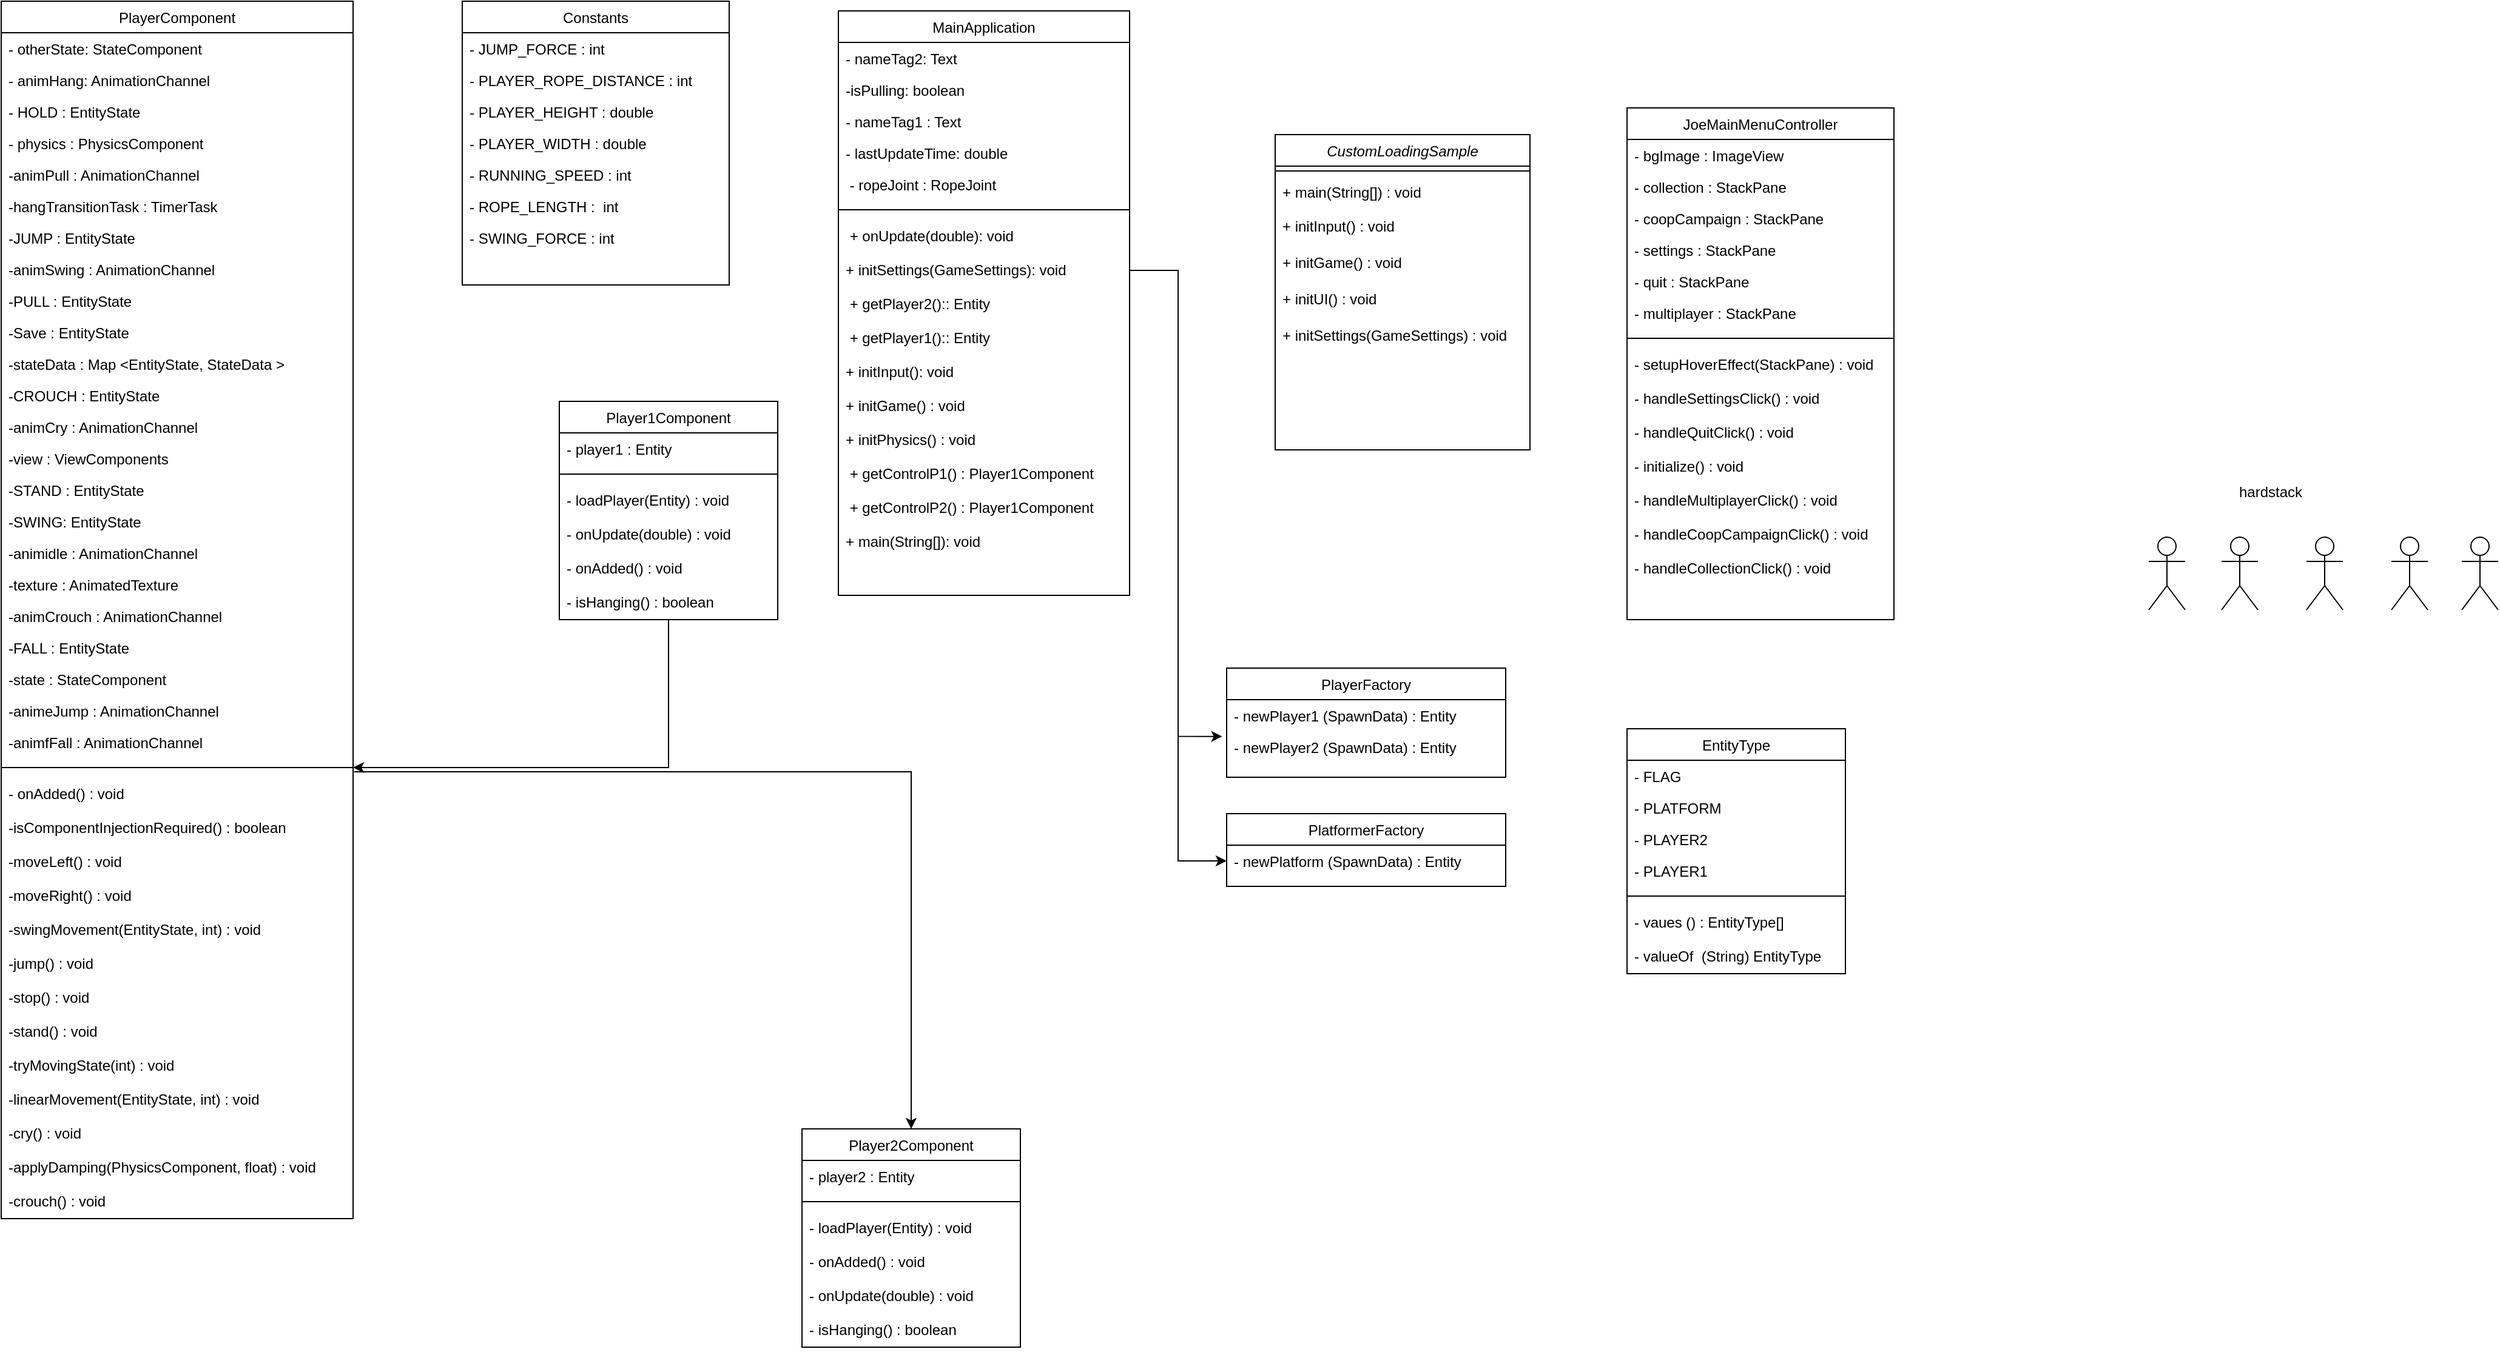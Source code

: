 <mxfile version="26.2.14">
  <diagram id="C5RBs43oDa-KdzZeNtuy" name="Page-1">
    <mxGraphModel dx="2316" dy="1972" grid="1" gridSize="10" guides="1" tooltips="1" connect="1" arrows="1" fold="1" page="1" pageScale="1" pageWidth="827" pageHeight="1169" math="0" shadow="0">
      <root>
        <mxCell id="WIyWlLk6GJQsqaUBKTNV-0" />
        <mxCell id="WIyWlLk6GJQsqaUBKTNV-1" parent="WIyWlLk6GJQsqaUBKTNV-0" />
        <mxCell id="zkfFHV4jXpPFQw0GAbJ--0" value="CustomLoadingSample" style="swimlane;fontStyle=2;align=center;verticalAlign=top;childLayout=stackLayout;horizontal=1;startSize=26;horizontalStack=0;resizeParent=1;resizeLast=0;collapsible=1;marginBottom=0;rounded=0;shadow=0;strokeWidth=1;" parent="WIyWlLk6GJQsqaUBKTNV-1" vertex="1">
          <mxGeometry x="370" y="80" width="210" height="260" as="geometry">
            <mxRectangle x="230" y="140" width="160" height="26" as="alternateBounds" />
          </mxGeometry>
        </mxCell>
        <mxCell id="zkfFHV4jXpPFQw0GAbJ--4" value="" style="line;html=1;strokeWidth=1;align=left;verticalAlign=middle;spacingTop=-1;spacingLeft=3;spacingRight=3;rotatable=0;labelPosition=right;points=[];portConstraint=eastwest;" parent="zkfFHV4jXpPFQw0GAbJ--0" vertex="1">
          <mxGeometry y="26" width="210" height="8" as="geometry" />
        </mxCell>
        <mxCell id="zkfFHV4jXpPFQw0GAbJ--5" value="+ main(String[]) : void" style="text;align=left;verticalAlign=top;spacingLeft=4;spacingRight=4;overflow=hidden;rotatable=0;points=[[0,0.5],[1,0.5]];portConstraint=eastwest;" parent="zkfFHV4jXpPFQw0GAbJ--0" vertex="1">
          <mxGeometry y="34" width="210" height="28" as="geometry" />
        </mxCell>
        <mxCell id="DbV5w_XFNbWN96v9pGrF-8" value="+ initInput() : void" style="text;align=left;verticalAlign=top;spacingLeft=4;spacingRight=4;overflow=hidden;rotatable=0;points=[[0,0.5],[1,0.5]];portConstraint=eastwest;" parent="zkfFHV4jXpPFQw0GAbJ--0" vertex="1">
          <mxGeometry y="62" width="210" height="30" as="geometry" />
        </mxCell>
        <mxCell id="DbV5w_XFNbWN96v9pGrF-9" value="+ initGame() : void" style="text;align=left;verticalAlign=top;spacingLeft=4;spacingRight=4;overflow=hidden;rotatable=0;points=[[0,0.5],[1,0.5]];portConstraint=eastwest;" parent="zkfFHV4jXpPFQw0GAbJ--0" vertex="1">
          <mxGeometry y="92" width="210" height="30" as="geometry" />
        </mxCell>
        <mxCell id="O3Rn4kONq-BnRE4quSy--12" value="+ initUI() : void" style="text;align=left;verticalAlign=top;spacingLeft=4;spacingRight=4;overflow=hidden;rotatable=0;points=[[0,0.5],[1,0.5]];portConstraint=eastwest;" parent="zkfFHV4jXpPFQw0GAbJ--0" vertex="1">
          <mxGeometry y="122" width="210" height="30" as="geometry" />
        </mxCell>
        <mxCell id="O3Rn4kONq-BnRE4quSy--11" value="+ initSettings(GameSettings) : void" style="text;align=left;verticalAlign=top;spacingLeft=4;spacingRight=4;overflow=hidden;rotatable=0;points=[[0,0.5],[1,0.5]];portConstraint=eastwest;" parent="zkfFHV4jXpPFQw0GAbJ--0" vertex="1">
          <mxGeometry y="152" width="210" height="30" as="geometry" />
        </mxCell>
        <mxCell id="O3Rn4kONq-BnRE4quSy--10" style="text;align=left;verticalAlign=top;spacingLeft=4;spacingRight=4;overflow=hidden;rotatable=0;points=[[0,0.5],[1,0.5]];portConstraint=eastwest;" parent="zkfFHV4jXpPFQw0GAbJ--0" vertex="1">
          <mxGeometry y="182" width="210" height="30" as="geometry" />
        </mxCell>
        <mxCell id="O3Rn4kONq-BnRE4quSy--9" style="text;align=left;verticalAlign=top;spacingLeft=4;spacingRight=4;overflow=hidden;rotatable=0;points=[[0,0.5],[1,0.5]];portConstraint=eastwest;" parent="zkfFHV4jXpPFQw0GAbJ--0" vertex="1">
          <mxGeometry y="212" width="210" height="30" as="geometry" />
        </mxCell>
        <mxCell id="zkfFHV4jXpPFQw0GAbJ--13" value="EntityType" style="swimlane;fontStyle=0;align=center;verticalAlign=top;childLayout=stackLayout;horizontal=1;startSize=26;horizontalStack=0;resizeParent=1;resizeLast=0;collapsible=1;marginBottom=0;rounded=0;shadow=0;strokeWidth=1;" parent="WIyWlLk6GJQsqaUBKTNV-1" vertex="1">
          <mxGeometry x="660" y="570" width="180" height="202" as="geometry">
            <mxRectangle x="340" y="380" width="170" height="26" as="alternateBounds" />
          </mxGeometry>
        </mxCell>
        <mxCell id="zkfFHV4jXpPFQw0GAbJ--14" value="- FLAG" style="text;align=left;verticalAlign=top;spacingLeft=4;spacingRight=4;overflow=hidden;rotatable=0;points=[[0,0.5],[1,0.5]];portConstraint=eastwest;" parent="zkfFHV4jXpPFQw0GAbJ--13" vertex="1">
          <mxGeometry y="26" width="180" height="26" as="geometry" />
        </mxCell>
        <mxCell id="DbV5w_XFNbWN96v9pGrF-10" value="- PLATFORM" style="text;align=left;verticalAlign=top;spacingLeft=4;spacingRight=4;overflow=hidden;rotatable=0;points=[[0,0.5],[1,0.5]];portConstraint=eastwest;" parent="zkfFHV4jXpPFQw0GAbJ--13" vertex="1">
          <mxGeometry y="52" width="180" height="26" as="geometry" />
        </mxCell>
        <mxCell id="DbV5w_XFNbWN96v9pGrF-11" value="- PLAYER2" style="text;align=left;verticalAlign=top;spacingLeft=4;spacingRight=4;overflow=hidden;rotatable=0;points=[[0,0.5],[1,0.5]];portConstraint=eastwest;" parent="zkfFHV4jXpPFQw0GAbJ--13" vertex="1">
          <mxGeometry y="78" width="180" height="26" as="geometry" />
        </mxCell>
        <mxCell id="O3Rn4kONq-BnRE4quSy--18" value="- PLAYER1" style="text;align=left;verticalAlign=top;spacingLeft=4;spacingRight=4;overflow=hidden;rotatable=0;points=[[0,0.5],[1,0.5]];portConstraint=eastwest;" parent="zkfFHV4jXpPFQw0GAbJ--13" vertex="1">
          <mxGeometry y="104" width="180" height="26" as="geometry" />
        </mxCell>
        <mxCell id="zkfFHV4jXpPFQw0GAbJ--15" value="" style="line;html=1;strokeWidth=1;align=left;verticalAlign=middle;spacingTop=-1;spacingLeft=3;spacingRight=3;rotatable=0;labelPosition=right;points=[];portConstraint=eastwest;" parent="zkfFHV4jXpPFQw0GAbJ--13" vertex="1">
          <mxGeometry y="130" width="180" height="16" as="geometry" />
        </mxCell>
        <mxCell id="DbV5w_XFNbWN96v9pGrF-12" value="- vaues () : EntityType[]" style="text;align=left;verticalAlign=top;spacingLeft=4;spacingRight=4;overflow=hidden;rotatable=0;points=[[0,0.5],[1,0.5]];portConstraint=eastwest;" parent="zkfFHV4jXpPFQw0GAbJ--13" vertex="1">
          <mxGeometry y="146" width="180" height="28" as="geometry" />
        </mxCell>
        <mxCell id="DbV5w_XFNbWN96v9pGrF-13" value="- valueOf  (String) EntityType" style="text;align=left;verticalAlign=top;spacingLeft=4;spacingRight=4;overflow=hidden;rotatable=0;points=[[0,0.5],[1,0.5]];portConstraint=eastwest;" parent="zkfFHV4jXpPFQw0GAbJ--13" vertex="1">
          <mxGeometry y="174" width="180" height="28" as="geometry" />
        </mxCell>
        <mxCell id="vvOoQ_VGZWpMhHezO4d6-0" value="&lt;div&gt;&lt;br&gt;&lt;/div&gt;" style="shape=umlActor;verticalLabelPosition=bottom;verticalAlign=top;html=1;outlineConnect=0;" parent="WIyWlLk6GJQsqaUBKTNV-1" vertex="1">
          <mxGeometry x="1290" y="412" width="30" height="60" as="geometry" />
        </mxCell>
        <mxCell id="vvOoQ_VGZWpMhHezO4d6-7" value="" style="shape=umlActor;verticalLabelPosition=bottom;verticalAlign=top;html=1;outlineConnect=0;" parent="WIyWlLk6GJQsqaUBKTNV-1" vertex="1">
          <mxGeometry x="1220" y="412" width="30" height="60" as="geometry" />
        </mxCell>
        <mxCell id="vvOoQ_VGZWpMhHezO4d6-8" value="" style="shape=umlActor;verticalLabelPosition=bottom;verticalAlign=top;html=1;outlineConnect=0;" parent="WIyWlLk6GJQsqaUBKTNV-1" vertex="1">
          <mxGeometry x="1150" y="412" width="30" height="60" as="geometry" />
        </mxCell>
        <mxCell id="vvOoQ_VGZWpMhHezO4d6-9" value="" style="shape=umlActor;verticalLabelPosition=bottom;verticalAlign=top;html=1;outlineConnect=0;" parent="WIyWlLk6GJQsqaUBKTNV-1" vertex="1">
          <mxGeometry x="1090" y="412" width="30" height="60" as="geometry" />
        </mxCell>
        <mxCell id="vvOoQ_VGZWpMhHezO4d6-10" value="" style="shape=umlActor;verticalLabelPosition=bottom;verticalAlign=top;html=1;outlineConnect=0;" parent="WIyWlLk6GJQsqaUBKTNV-1" vertex="1">
          <mxGeometry x="1348" y="412" width="30" height="60" as="geometry" />
        </mxCell>
        <mxCell id="vvOoQ_VGZWpMhHezO4d6-12" value="hardstack" style="text;html=1;align=center;verticalAlign=middle;resizable=0;points=[];autosize=1;strokeColor=none;fillColor=none;" parent="WIyWlLk6GJQsqaUBKTNV-1" vertex="1">
          <mxGeometry x="1150" y="360" width="80" height="30" as="geometry" />
        </mxCell>
        <mxCell id="DbV5w_XFNbWN96v9pGrF-38" value="Player2Component" style="swimlane;fontStyle=0;align=center;verticalAlign=top;childLayout=stackLayout;horizontal=1;startSize=26;horizontalStack=0;resizeParent=1;resizeLast=0;collapsible=1;marginBottom=0;rounded=0;shadow=0;strokeWidth=1;" parent="WIyWlLk6GJQsqaUBKTNV-1" vertex="1">
          <mxGeometry x="-20" y="900" width="180" height="180" as="geometry">
            <mxRectangle x="340" y="380" width="170" height="26" as="alternateBounds" />
          </mxGeometry>
        </mxCell>
        <mxCell id="DbV5w_XFNbWN96v9pGrF-39" value="- player2 : Entity" style="text;align=left;verticalAlign=top;spacingLeft=4;spacingRight=4;overflow=hidden;rotatable=0;points=[[0,0.5],[1,0.5]];portConstraint=eastwest;" parent="DbV5w_XFNbWN96v9pGrF-38" vertex="1">
          <mxGeometry y="26" width="180" height="26" as="geometry" />
        </mxCell>
        <mxCell id="DbV5w_XFNbWN96v9pGrF-41" value="" style="line;html=1;strokeWidth=1;align=left;verticalAlign=middle;spacingTop=-1;spacingLeft=3;spacingRight=3;rotatable=0;labelPosition=right;points=[];portConstraint=eastwest;" parent="DbV5w_XFNbWN96v9pGrF-38" vertex="1">
          <mxGeometry y="52" width="180" height="16" as="geometry" />
        </mxCell>
        <mxCell id="DbV5w_XFNbWN96v9pGrF-42" value="- loadPlayer(Entity) : void" style="text;align=left;verticalAlign=top;spacingLeft=4;spacingRight=4;overflow=hidden;rotatable=0;points=[[0,0.5],[1,0.5]];portConstraint=eastwest;" parent="DbV5w_XFNbWN96v9pGrF-38" vertex="1">
          <mxGeometry y="68" width="180" height="28" as="geometry" />
        </mxCell>
        <mxCell id="O3Rn4kONq-BnRE4quSy--27" value="- onAdded() : void" style="text;align=left;verticalAlign=top;spacingLeft=4;spacingRight=4;overflow=hidden;rotatable=0;points=[[0,0.5],[1,0.5]];portConstraint=eastwest;" parent="DbV5w_XFNbWN96v9pGrF-38" vertex="1">
          <mxGeometry y="96" width="180" height="28" as="geometry" />
        </mxCell>
        <mxCell id="DbV5w_XFNbWN96v9pGrF-43" value="- onUpdate(double) : void" style="text;align=left;verticalAlign=top;spacingLeft=4;spacingRight=4;overflow=hidden;rotatable=0;points=[[0,0.5],[1,0.5]];portConstraint=eastwest;" parent="DbV5w_XFNbWN96v9pGrF-38" vertex="1">
          <mxGeometry y="124" width="180" height="28" as="geometry" />
        </mxCell>
        <mxCell id="O3Rn4kONq-BnRE4quSy--26" value="- isHanging() : boolean" style="text;align=left;verticalAlign=top;spacingLeft=4;spacingRight=4;overflow=hidden;rotatable=0;points=[[0,0.5],[1,0.5]];portConstraint=eastwest;" parent="DbV5w_XFNbWN96v9pGrF-38" vertex="1">
          <mxGeometry y="152" width="180" height="28" as="geometry" />
        </mxCell>
        <mxCell id="DbV5w_XFNbWN96v9pGrF-45" value="JoeMainMenuController" style="swimlane;fontStyle=0;align=center;verticalAlign=top;childLayout=stackLayout;horizontal=1;startSize=26;horizontalStack=0;resizeParent=1;resizeLast=0;collapsible=1;marginBottom=0;rounded=0;shadow=0;strokeWidth=1;" parent="WIyWlLk6GJQsqaUBKTNV-1" vertex="1">
          <mxGeometry x="660" y="58" width="220" height="422" as="geometry">
            <mxRectangle x="340" y="380" width="170" height="26" as="alternateBounds" />
          </mxGeometry>
        </mxCell>
        <mxCell id="DbV5w_XFNbWN96v9pGrF-46" value="- bgImage : ImageView" style="text;align=left;verticalAlign=top;spacingLeft=4;spacingRight=4;overflow=hidden;rotatable=0;points=[[0,0.5],[1,0.5]];portConstraint=eastwest;" parent="DbV5w_XFNbWN96v9pGrF-45" vertex="1">
          <mxGeometry y="26" width="220" height="26" as="geometry" />
        </mxCell>
        <mxCell id="DbV5w_XFNbWN96v9pGrF-47" value="- collection : StackPane" style="text;align=left;verticalAlign=top;spacingLeft=4;spacingRight=4;overflow=hidden;rotatable=0;points=[[0,0.5],[1,0.5]];portConstraint=eastwest;" parent="DbV5w_XFNbWN96v9pGrF-45" vertex="1">
          <mxGeometry y="52" width="220" height="26" as="geometry" />
        </mxCell>
        <mxCell id="DbV5w_XFNbWN96v9pGrF-52" value="- coopCampaign : StackPane" style="text;align=left;verticalAlign=top;spacingLeft=4;spacingRight=4;overflow=hidden;rotatable=0;points=[[0,0.5],[1,0.5]];portConstraint=eastwest;" parent="DbV5w_XFNbWN96v9pGrF-45" vertex="1">
          <mxGeometry y="78" width="220" height="26" as="geometry" />
        </mxCell>
        <mxCell id="DbV5w_XFNbWN96v9pGrF-53" value="- settings : StackPane" style="text;align=left;verticalAlign=top;spacingLeft=4;spacingRight=4;overflow=hidden;rotatable=0;points=[[0,0.5],[1,0.5]];portConstraint=eastwest;" parent="DbV5w_XFNbWN96v9pGrF-45" vertex="1">
          <mxGeometry y="104" width="220" height="26" as="geometry" />
        </mxCell>
        <mxCell id="O3Rn4kONq-BnRE4quSy--14" value="- quit : StackPane" style="text;align=left;verticalAlign=top;spacingLeft=4;spacingRight=4;overflow=hidden;rotatable=0;points=[[0,0.5],[1,0.5]];portConstraint=eastwest;" parent="DbV5w_XFNbWN96v9pGrF-45" vertex="1">
          <mxGeometry y="130" width="220" height="26" as="geometry" />
        </mxCell>
        <mxCell id="O3Rn4kONq-BnRE4quSy--13" value="- multiplayer : StackPane" style="text;align=left;verticalAlign=top;spacingLeft=4;spacingRight=4;overflow=hidden;rotatable=0;points=[[0,0.5],[1,0.5]];portConstraint=eastwest;" parent="DbV5w_XFNbWN96v9pGrF-45" vertex="1">
          <mxGeometry y="156" width="220" height="26" as="geometry" />
        </mxCell>
        <mxCell id="DbV5w_XFNbWN96v9pGrF-48" value="" style="line;html=1;strokeWidth=1;align=left;verticalAlign=middle;spacingTop=-1;spacingLeft=3;spacingRight=3;rotatable=0;labelPosition=right;points=[];portConstraint=eastwest;" parent="DbV5w_XFNbWN96v9pGrF-45" vertex="1">
          <mxGeometry y="182" width="220" height="16" as="geometry" />
        </mxCell>
        <mxCell id="DbV5w_XFNbWN96v9pGrF-49" value="- setupHoverEffect(StackPane) : void" style="text;align=left;verticalAlign=top;spacingLeft=4;spacingRight=4;overflow=hidden;rotatable=0;points=[[0,0.5],[1,0.5]];portConstraint=eastwest;" parent="DbV5w_XFNbWN96v9pGrF-45" vertex="1">
          <mxGeometry y="198" width="220" height="28" as="geometry" />
        </mxCell>
        <mxCell id="DbV5w_XFNbWN96v9pGrF-50" value="- handleSettingsClick() : void" style="text;align=left;verticalAlign=top;spacingLeft=4;spacingRight=4;overflow=hidden;rotatable=0;points=[[0,0.5],[1,0.5]];portConstraint=eastwest;" parent="DbV5w_XFNbWN96v9pGrF-45" vertex="1">
          <mxGeometry y="226" width="220" height="28" as="geometry" />
        </mxCell>
        <mxCell id="O3Rn4kONq-BnRE4quSy--24" value="- handleQuitClick() : void" style="text;align=left;verticalAlign=top;spacingLeft=4;spacingRight=4;overflow=hidden;rotatable=0;points=[[0,0.5],[1,0.5]];portConstraint=eastwest;" parent="DbV5w_XFNbWN96v9pGrF-45" vertex="1">
          <mxGeometry y="254" width="220" height="28" as="geometry" />
        </mxCell>
        <mxCell id="O3Rn4kONq-BnRE4quSy--23" value="- initialize() : void" style="text;align=left;verticalAlign=top;spacingLeft=4;spacingRight=4;overflow=hidden;rotatable=0;points=[[0,0.5],[1,0.5]];portConstraint=eastwest;" parent="DbV5w_XFNbWN96v9pGrF-45" vertex="1">
          <mxGeometry y="282" width="220" height="28" as="geometry" />
        </mxCell>
        <mxCell id="O3Rn4kONq-BnRE4quSy--22" value="- handleMultiplayerClick() : void" style="text;align=left;verticalAlign=top;spacingLeft=4;spacingRight=4;overflow=hidden;rotatable=0;points=[[0,0.5],[1,0.5]];portConstraint=eastwest;" parent="DbV5w_XFNbWN96v9pGrF-45" vertex="1">
          <mxGeometry y="310" width="220" height="28" as="geometry" />
        </mxCell>
        <mxCell id="O3Rn4kONq-BnRE4quSy--21" value="- handleCoopCampaignClick() : void" style="text;align=left;verticalAlign=top;spacingLeft=4;spacingRight=4;overflow=hidden;rotatable=0;points=[[0,0.5],[1,0.5]];portConstraint=eastwest;" parent="DbV5w_XFNbWN96v9pGrF-45" vertex="1">
          <mxGeometry y="338" width="220" height="28" as="geometry" />
        </mxCell>
        <mxCell id="O3Rn4kONq-BnRE4quSy--20" value="- handleCollectionClick() : void" style="text;align=left;verticalAlign=top;spacingLeft=4;spacingRight=4;overflow=hidden;rotatable=0;points=[[0,0.5],[1,0.5]];portConstraint=eastwest;" parent="DbV5w_XFNbWN96v9pGrF-45" vertex="1">
          <mxGeometry y="366" width="220" height="28" as="geometry" />
        </mxCell>
        <mxCell id="O3Rn4kONq-BnRE4quSy--19" style="text;align=left;verticalAlign=top;spacingLeft=4;spacingRight=4;overflow=hidden;rotatable=0;points=[[0,0.5],[1,0.5]];portConstraint=eastwest;" parent="DbV5w_XFNbWN96v9pGrF-45" vertex="1">
          <mxGeometry y="394" width="220" height="28" as="geometry" />
        </mxCell>
        <mxCell id="O3Rn4kONq-BnRE4quSy--65" style="edgeStyle=orthogonalEdgeStyle;rounded=0;orthogonalLoop=1;jettySize=auto;html=1;entryX=0.5;entryY=0;entryDx=0;entryDy=0;exitX=1.003;exitY=-0.162;exitDx=0;exitDy=0;exitPerimeter=0;" parent="WIyWlLk6GJQsqaUBKTNV-1" source="DbV5w_XFNbWN96v9pGrF-65" target="DbV5w_XFNbWN96v9pGrF-38" edge="1">
          <mxGeometry relative="1" as="geometry">
            <Array as="points">
              <mxPoint x="70" y="605" />
            </Array>
          </mxGeometry>
        </mxCell>
        <mxCell id="DbV5w_XFNbWN96v9pGrF-62" value="PlayerComponent" style="swimlane;fontStyle=0;align=center;verticalAlign=top;childLayout=stackLayout;horizontal=1;startSize=26;horizontalStack=0;resizeParent=1;resizeLast=0;collapsible=1;marginBottom=0;rounded=0;shadow=0;strokeWidth=1;" parent="WIyWlLk6GJQsqaUBKTNV-1" vertex="1">
          <mxGeometry x="-680" y="-30" width="290" height="1004" as="geometry">
            <mxRectangle x="340" y="380" width="170" height="26" as="alternateBounds" />
          </mxGeometry>
        </mxCell>
        <mxCell id="DbV5w_XFNbWN96v9pGrF-63" value="- otherState: StateComponent" style="text;align=left;verticalAlign=top;spacingLeft=4;spacingRight=4;overflow=hidden;rotatable=0;points=[[0,0.5],[1,0.5]];portConstraint=eastwest;" parent="DbV5w_XFNbWN96v9pGrF-62" vertex="1">
          <mxGeometry y="26" width="290" height="26" as="geometry" />
        </mxCell>
        <mxCell id="DbV5w_XFNbWN96v9pGrF-67" value="- animHang: AnimationChannel" style="text;align=left;verticalAlign=top;spacingLeft=4;spacingRight=4;overflow=hidden;rotatable=0;points=[[0,0.5],[1,0.5]];portConstraint=eastwest;" parent="DbV5w_XFNbWN96v9pGrF-62" vertex="1">
          <mxGeometry y="52" width="290" height="26" as="geometry" />
        </mxCell>
        <mxCell id="DbV5w_XFNbWN96v9pGrF-68" value="- HOLD : EntityState" style="text;align=left;verticalAlign=top;spacingLeft=4;spacingRight=4;overflow=hidden;rotatable=0;points=[[0,0.5],[1,0.5]];portConstraint=eastwest;" parent="DbV5w_XFNbWN96v9pGrF-62" vertex="1">
          <mxGeometry y="78" width="290" height="26" as="geometry" />
        </mxCell>
        <mxCell id="DbV5w_XFNbWN96v9pGrF-69" value="- physics : PhysicsComponent" style="text;align=left;verticalAlign=top;spacingLeft=4;spacingRight=4;overflow=hidden;rotatable=0;points=[[0,0.5],[1,0.5]];portConstraint=eastwest;" parent="DbV5w_XFNbWN96v9pGrF-62" vertex="1">
          <mxGeometry y="104" width="290" height="26" as="geometry" />
        </mxCell>
        <mxCell id="O3Rn4kONq-BnRE4quSy--44" value="-animPull : AnimationChannel" style="text;align=left;verticalAlign=top;spacingLeft=4;spacingRight=4;overflow=hidden;rotatable=0;points=[[0,0.5],[1,0.5]];portConstraint=eastwest;" parent="DbV5w_XFNbWN96v9pGrF-62" vertex="1">
          <mxGeometry y="130" width="290" height="26" as="geometry" />
        </mxCell>
        <mxCell id="O3Rn4kONq-BnRE4quSy--43" value="-hangTransitionTask : TimerTask" style="text;align=left;verticalAlign=top;spacingLeft=4;spacingRight=4;overflow=hidden;rotatable=0;points=[[0,0.5],[1,0.5]];portConstraint=eastwest;" parent="DbV5w_XFNbWN96v9pGrF-62" vertex="1">
          <mxGeometry y="156" width="290" height="26" as="geometry" />
        </mxCell>
        <mxCell id="O3Rn4kONq-BnRE4quSy--42" value="-JUMP : EntityState" style="text;align=left;verticalAlign=top;spacingLeft=4;spacingRight=4;overflow=hidden;rotatable=0;points=[[0,0.5],[1,0.5]];portConstraint=eastwest;" parent="DbV5w_XFNbWN96v9pGrF-62" vertex="1">
          <mxGeometry y="182" width="290" height="26" as="geometry" />
        </mxCell>
        <mxCell id="O3Rn4kONq-BnRE4quSy--41" value="-animSwing : AnimationChannel" style="text;align=left;verticalAlign=top;spacingLeft=4;spacingRight=4;overflow=hidden;rotatable=0;points=[[0,0.5],[1,0.5]];portConstraint=eastwest;" parent="DbV5w_XFNbWN96v9pGrF-62" vertex="1">
          <mxGeometry y="208" width="290" height="26" as="geometry" />
        </mxCell>
        <mxCell id="O3Rn4kONq-BnRE4quSy--40" value="-PULL : EntityState" style="text;align=left;verticalAlign=top;spacingLeft=4;spacingRight=4;overflow=hidden;rotatable=0;points=[[0,0.5],[1,0.5]];portConstraint=eastwest;" parent="DbV5w_XFNbWN96v9pGrF-62" vertex="1">
          <mxGeometry y="234" width="290" height="26" as="geometry" />
        </mxCell>
        <mxCell id="O3Rn4kONq-BnRE4quSy--39" value="-Save : EntityState" style="text;align=left;verticalAlign=top;spacingLeft=4;spacingRight=4;overflow=hidden;rotatable=0;points=[[0,0.5],[1,0.5]];portConstraint=eastwest;" parent="DbV5w_XFNbWN96v9pGrF-62" vertex="1">
          <mxGeometry y="260" width="290" height="26" as="geometry" />
        </mxCell>
        <mxCell id="O3Rn4kONq-BnRE4quSy--38" value="-stateData : Map &lt;EntityState, StateData &gt;" style="text;align=left;verticalAlign=top;spacingLeft=4;spacingRight=4;overflow=hidden;rotatable=0;points=[[0,0.5],[1,0.5]];portConstraint=eastwest;" parent="DbV5w_XFNbWN96v9pGrF-62" vertex="1">
          <mxGeometry y="286" width="290" height="26" as="geometry" />
        </mxCell>
        <mxCell id="O3Rn4kONq-BnRE4quSy--37" value="-CROUCH : EntityState" style="text;align=left;verticalAlign=top;spacingLeft=4;spacingRight=4;overflow=hidden;rotatable=0;points=[[0,0.5],[1,0.5]];portConstraint=eastwest;" parent="DbV5w_XFNbWN96v9pGrF-62" vertex="1">
          <mxGeometry y="312" width="290" height="26" as="geometry" />
        </mxCell>
        <mxCell id="O3Rn4kONq-BnRE4quSy--36" value="-animCry : AnimationChannel" style="text;align=left;verticalAlign=top;spacingLeft=4;spacingRight=4;overflow=hidden;rotatable=0;points=[[0,0.5],[1,0.5]];portConstraint=eastwest;" parent="DbV5w_XFNbWN96v9pGrF-62" vertex="1">
          <mxGeometry y="338" width="290" height="26" as="geometry" />
        </mxCell>
        <mxCell id="O3Rn4kONq-BnRE4quSy--35" value="-view : ViewComponents" style="text;align=left;verticalAlign=top;spacingLeft=4;spacingRight=4;overflow=hidden;rotatable=0;points=[[0,0.5],[1,0.5]];portConstraint=eastwest;" parent="DbV5w_XFNbWN96v9pGrF-62" vertex="1">
          <mxGeometry y="364" width="290" height="26" as="geometry" />
        </mxCell>
        <mxCell id="O3Rn4kONq-BnRE4quSy--49" value="-STAND : EntityState" style="text;align=left;verticalAlign=top;spacingLeft=4;spacingRight=4;overflow=hidden;rotatable=0;points=[[0,0.5],[1,0.5]];portConstraint=eastwest;" parent="DbV5w_XFNbWN96v9pGrF-62" vertex="1">
          <mxGeometry y="390" width="290" height="26" as="geometry" />
        </mxCell>
        <mxCell id="O3Rn4kONq-BnRE4quSy--48" value="-SWING: EntityState" style="text;align=left;verticalAlign=top;spacingLeft=4;spacingRight=4;overflow=hidden;rotatable=0;points=[[0,0.5],[1,0.5]];portConstraint=eastwest;" parent="DbV5w_XFNbWN96v9pGrF-62" vertex="1">
          <mxGeometry y="416" width="290" height="26" as="geometry" />
        </mxCell>
        <mxCell id="O3Rn4kONq-BnRE4quSy--47" value="-animidle : AnimationChannel" style="text;align=left;verticalAlign=top;spacingLeft=4;spacingRight=4;overflow=hidden;rotatable=0;points=[[0,0.5],[1,0.5]];portConstraint=eastwest;" parent="DbV5w_XFNbWN96v9pGrF-62" vertex="1">
          <mxGeometry y="442" width="290" height="26" as="geometry" />
        </mxCell>
        <mxCell id="O3Rn4kONq-BnRE4quSy--46" value="-texture : AnimatedTexture" style="text;align=left;verticalAlign=top;spacingLeft=4;spacingRight=4;overflow=hidden;rotatable=0;points=[[0,0.5],[1,0.5]];portConstraint=eastwest;" parent="DbV5w_XFNbWN96v9pGrF-62" vertex="1">
          <mxGeometry y="468" width="290" height="26" as="geometry" />
        </mxCell>
        <mxCell id="O3Rn4kONq-BnRE4quSy--45" value="-animCrouch : AnimationChannel" style="text;align=left;verticalAlign=top;spacingLeft=4;spacingRight=4;overflow=hidden;rotatable=0;points=[[0,0.5],[1,0.5]];portConstraint=eastwest;" parent="DbV5w_XFNbWN96v9pGrF-62" vertex="1">
          <mxGeometry y="494" width="290" height="26" as="geometry" />
        </mxCell>
        <mxCell id="O3Rn4kONq-BnRE4quSy--51" value="-FALL : EntityState" style="text;align=left;verticalAlign=top;spacingLeft=4;spacingRight=4;overflow=hidden;rotatable=0;points=[[0,0.5],[1,0.5]];portConstraint=eastwest;" parent="DbV5w_XFNbWN96v9pGrF-62" vertex="1">
          <mxGeometry y="520" width="290" height="26" as="geometry" />
        </mxCell>
        <mxCell id="O3Rn4kONq-BnRE4quSy--53" value="-state : StateComponent" style="text;align=left;verticalAlign=top;spacingLeft=4;spacingRight=4;overflow=hidden;rotatable=0;points=[[0,0.5],[1,0.5]];portConstraint=eastwest;" parent="DbV5w_XFNbWN96v9pGrF-62" vertex="1">
          <mxGeometry y="546" width="290" height="26" as="geometry" />
        </mxCell>
        <mxCell id="O3Rn4kONq-BnRE4quSy--52" value="-animeJump : AnimationChannel" style="text;align=left;verticalAlign=top;spacingLeft=4;spacingRight=4;overflow=hidden;rotatable=0;points=[[0,0.5],[1,0.5]];portConstraint=eastwest;" parent="DbV5w_XFNbWN96v9pGrF-62" vertex="1">
          <mxGeometry y="572" width="290" height="26" as="geometry" />
        </mxCell>
        <mxCell id="O3Rn4kONq-BnRE4quSy--50" value="-animfFall : AnimationChannel" style="text;align=left;verticalAlign=top;spacingLeft=4;spacingRight=4;overflow=hidden;rotatable=0;points=[[0,0.5],[1,0.5]];portConstraint=eastwest;" parent="DbV5w_XFNbWN96v9pGrF-62" vertex="1">
          <mxGeometry y="598" width="290" height="26" as="geometry" />
        </mxCell>
        <mxCell id="DbV5w_XFNbWN96v9pGrF-64" value="" style="line;html=1;strokeWidth=1;align=left;verticalAlign=middle;spacingTop=-1;spacingLeft=3;spacingRight=3;rotatable=0;labelPosition=right;points=[];portConstraint=eastwest;" parent="DbV5w_XFNbWN96v9pGrF-62" vertex="1">
          <mxGeometry y="624" width="290" height="16" as="geometry" />
        </mxCell>
        <mxCell id="DbV5w_XFNbWN96v9pGrF-65" value="- onAdded() : void" style="text;align=left;verticalAlign=top;spacingLeft=4;spacingRight=4;overflow=hidden;rotatable=0;points=[[0,0.5],[1,0.5]];portConstraint=eastwest;" parent="DbV5w_XFNbWN96v9pGrF-62" vertex="1">
          <mxGeometry y="640" width="290" height="28" as="geometry" />
        </mxCell>
        <mxCell id="DbV5w_XFNbWN96v9pGrF-66" value="-isComponentInjectionRequired() : boolean" style="text;align=left;verticalAlign=top;spacingLeft=4;spacingRight=4;overflow=hidden;rotatable=0;points=[[0,0.5],[1,0.5]];portConstraint=eastwest;" parent="DbV5w_XFNbWN96v9pGrF-62" vertex="1">
          <mxGeometry y="668" width="290" height="28" as="geometry" />
        </mxCell>
        <mxCell id="O3Rn4kONq-BnRE4quSy--59" value="-moveLeft() : void" style="text;align=left;verticalAlign=top;spacingLeft=4;spacingRight=4;overflow=hidden;rotatable=0;points=[[0,0.5],[1,0.5]];portConstraint=eastwest;" parent="DbV5w_XFNbWN96v9pGrF-62" vertex="1">
          <mxGeometry y="696" width="290" height="28" as="geometry" />
        </mxCell>
        <mxCell id="O3Rn4kONq-BnRE4quSy--58" value="-moveRight() : void" style="text;align=left;verticalAlign=top;spacingLeft=4;spacingRight=4;overflow=hidden;rotatable=0;points=[[0,0.5],[1,0.5]];portConstraint=eastwest;" parent="DbV5w_XFNbWN96v9pGrF-62" vertex="1">
          <mxGeometry y="724" width="290" height="28" as="geometry" />
        </mxCell>
        <mxCell id="O3Rn4kONq-BnRE4quSy--57" value="-swingMovement(EntityState, int) : void" style="text;align=left;verticalAlign=top;spacingLeft=4;spacingRight=4;overflow=hidden;rotatable=0;points=[[0,0.5],[1,0.5]];portConstraint=eastwest;" parent="DbV5w_XFNbWN96v9pGrF-62" vertex="1">
          <mxGeometry y="752" width="290" height="28" as="geometry" />
        </mxCell>
        <mxCell id="O3Rn4kONq-BnRE4quSy--56" value="-jump() : void" style="text;align=left;verticalAlign=top;spacingLeft=4;spacingRight=4;overflow=hidden;rotatable=0;points=[[0,0.5],[1,0.5]];portConstraint=eastwest;" parent="DbV5w_XFNbWN96v9pGrF-62" vertex="1">
          <mxGeometry y="780" width="290" height="28" as="geometry" />
        </mxCell>
        <mxCell id="O3Rn4kONq-BnRE4quSy--55" value="-stop() : void" style="text;align=left;verticalAlign=top;spacingLeft=4;spacingRight=4;overflow=hidden;rotatable=0;points=[[0,0.5],[1,0.5]];portConstraint=eastwest;" parent="DbV5w_XFNbWN96v9pGrF-62" vertex="1">
          <mxGeometry y="808" width="290" height="28" as="geometry" />
        </mxCell>
        <mxCell id="O3Rn4kONq-BnRE4quSy--54" value="-stand() : void" style="text;align=left;verticalAlign=top;spacingLeft=4;spacingRight=4;overflow=hidden;rotatable=0;points=[[0,0.5],[1,0.5]];portConstraint=eastwest;" parent="DbV5w_XFNbWN96v9pGrF-62" vertex="1">
          <mxGeometry y="836" width="290" height="28" as="geometry" />
        </mxCell>
        <mxCell id="O3Rn4kONq-BnRE4quSy--63" value="-tryMovingState(int) : void" style="text;align=left;verticalAlign=top;spacingLeft=4;spacingRight=4;overflow=hidden;rotatable=0;points=[[0,0.5],[1,0.5]];portConstraint=eastwest;" parent="DbV5w_XFNbWN96v9pGrF-62" vertex="1">
          <mxGeometry y="864" width="290" height="28" as="geometry" />
        </mxCell>
        <mxCell id="O3Rn4kONq-BnRE4quSy--62" value="-linearMovement(EntityState, int) : void" style="text;align=left;verticalAlign=top;spacingLeft=4;spacingRight=4;overflow=hidden;rotatable=0;points=[[0,0.5],[1,0.5]];portConstraint=eastwest;" parent="DbV5w_XFNbWN96v9pGrF-62" vertex="1">
          <mxGeometry y="892" width="290" height="28" as="geometry" />
        </mxCell>
        <mxCell id="O3Rn4kONq-BnRE4quSy--61" value="-cry() : void" style="text;align=left;verticalAlign=top;spacingLeft=4;spacingRight=4;overflow=hidden;rotatable=0;points=[[0,0.5],[1,0.5]];portConstraint=eastwest;" parent="DbV5w_XFNbWN96v9pGrF-62" vertex="1">
          <mxGeometry y="920" width="290" height="28" as="geometry" />
        </mxCell>
        <mxCell id="O3Rn4kONq-BnRE4quSy--60" value="-applyDamping(PhysicsComponent, float) : void" style="text;align=left;verticalAlign=top;spacingLeft=4;spacingRight=4;overflow=hidden;rotatable=0;points=[[0,0.5],[1,0.5]];portConstraint=eastwest;" parent="DbV5w_XFNbWN96v9pGrF-62" vertex="1">
          <mxGeometry y="948" width="290" height="28" as="geometry" />
        </mxCell>
        <mxCell id="O3Rn4kONq-BnRE4quSy--64" value="-crouch() : void" style="text;align=left;verticalAlign=top;spacingLeft=4;spacingRight=4;overflow=hidden;rotatable=0;points=[[0,0.5],[1,0.5]];portConstraint=eastwest;" parent="DbV5w_XFNbWN96v9pGrF-62" vertex="1">
          <mxGeometry y="976" width="290" height="28" as="geometry" />
        </mxCell>
        <mxCell id="DbV5w_XFNbWN96v9pGrF-89" value="MainApplication" style="swimlane;fontStyle=0;align=center;verticalAlign=top;childLayout=stackLayout;horizontal=1;startSize=26;horizontalStack=0;resizeParent=1;resizeLast=0;collapsible=1;marginBottom=0;rounded=0;shadow=0;strokeWidth=1;" parent="WIyWlLk6GJQsqaUBKTNV-1" vertex="1">
          <mxGeometry x="10" y="-22" width="240" height="482" as="geometry">
            <mxRectangle x="340" y="380" width="170" height="26" as="alternateBounds" />
          </mxGeometry>
        </mxCell>
        <mxCell id="DbV5w_XFNbWN96v9pGrF-90" value="- nameTag2: Text&#xa;" style="text;align=left;verticalAlign=top;spacingLeft=4;spacingRight=4;overflow=hidden;rotatable=0;points=[[0,0.5],[1,0.5]];portConstraint=eastwest;" parent="DbV5w_XFNbWN96v9pGrF-89" vertex="1">
          <mxGeometry y="26" width="240" height="26" as="geometry" />
        </mxCell>
        <mxCell id="DbV5w_XFNbWN96v9pGrF-91" value="-isPulling: boolean" style="text;align=left;verticalAlign=top;spacingLeft=4;spacingRight=4;overflow=hidden;rotatable=0;points=[[0,0.5],[1,0.5]];portConstraint=eastwest;" parent="DbV5w_XFNbWN96v9pGrF-89" vertex="1">
          <mxGeometry y="52" width="240" height="26" as="geometry" />
        </mxCell>
        <mxCell id="DbV5w_XFNbWN96v9pGrF-92" value="- nameTag1 : Text" style="text;align=left;verticalAlign=top;spacingLeft=4;spacingRight=4;overflow=hidden;rotatable=0;points=[[0,0.5],[1,0.5]];portConstraint=eastwest;" parent="DbV5w_XFNbWN96v9pGrF-89" vertex="1">
          <mxGeometry y="78" width="240" height="26" as="geometry" />
        </mxCell>
        <mxCell id="DbV5w_XFNbWN96v9pGrF-96" value="- lastUpdateTime: double" style="text;align=left;verticalAlign=top;spacingLeft=4;spacingRight=4;overflow=hidden;rotatable=0;points=[[0,0.5],[1,0.5]];portConstraint=eastwest;" parent="DbV5w_XFNbWN96v9pGrF-89" vertex="1">
          <mxGeometry y="104" width="240" height="26" as="geometry" />
        </mxCell>
        <mxCell id="DbV5w_XFNbWN96v9pGrF-97" value=" - ropeJoint : RopeJoint" style="text;align=left;verticalAlign=top;spacingLeft=4;spacingRight=4;overflow=hidden;rotatable=0;points=[[0,0.5],[1,0.5]];portConstraint=eastwest;" parent="DbV5w_XFNbWN96v9pGrF-89" vertex="1">
          <mxGeometry y="130" width="240" height="26" as="geometry" />
        </mxCell>
        <mxCell id="DbV5w_XFNbWN96v9pGrF-93" value="" style="line;html=1;strokeWidth=1;align=left;verticalAlign=middle;spacingTop=-1;spacingLeft=3;spacingRight=3;rotatable=0;labelPosition=right;points=[];portConstraint=eastwest;" parent="DbV5w_XFNbWN96v9pGrF-89" vertex="1">
          <mxGeometry y="156" width="240" height="16" as="geometry" />
        </mxCell>
        <mxCell id="DbV5w_XFNbWN96v9pGrF-94" value=" + onUpdate(double): void  " style="text;align=left;verticalAlign=top;spacingLeft=4;spacingRight=4;overflow=hidden;rotatable=0;points=[[0,0.5],[1,0.5]];portConstraint=eastwest;" parent="DbV5w_XFNbWN96v9pGrF-89" vertex="1">
          <mxGeometry y="172" width="240" height="28" as="geometry" />
        </mxCell>
        <mxCell id="DbV5w_XFNbWN96v9pGrF-95" value="+ initSettings(GameSettings): void&#xa;" style="text;align=left;verticalAlign=top;spacingLeft=4;spacingRight=4;overflow=hidden;rotatable=0;points=[[0,0.5],[1,0.5]];portConstraint=eastwest;" parent="DbV5w_XFNbWN96v9pGrF-89" vertex="1">
          <mxGeometry y="200" width="240" height="28" as="geometry" />
        </mxCell>
        <mxCell id="DbV5w_XFNbWN96v9pGrF-99" value=" + getPlayer2():: Entity" style="text;align=left;verticalAlign=top;spacingLeft=4;spacingRight=4;overflow=hidden;rotatable=0;points=[[0,0.5],[1,0.5]];portConstraint=eastwest;" parent="DbV5w_XFNbWN96v9pGrF-89" vertex="1">
          <mxGeometry y="228" width="240" height="28" as="geometry" />
        </mxCell>
        <mxCell id="DbV5w_XFNbWN96v9pGrF-101" value=" + getPlayer1():: Entity" style="text;align=left;verticalAlign=top;spacingLeft=4;spacingRight=4;overflow=hidden;rotatable=0;points=[[0,0.5],[1,0.5]];portConstraint=eastwest;" parent="DbV5w_XFNbWN96v9pGrF-89" vertex="1">
          <mxGeometry y="256" width="240" height="28" as="geometry" />
        </mxCell>
        <mxCell id="DbV5w_XFNbWN96v9pGrF-100" value="+ initInput(): void" style="text;align=left;verticalAlign=top;spacingLeft=4;spacingRight=4;overflow=hidden;rotatable=0;points=[[0,0.5],[1,0.5]];portConstraint=eastwest;" parent="DbV5w_XFNbWN96v9pGrF-89" vertex="1">
          <mxGeometry y="284" width="240" height="28" as="geometry" />
        </mxCell>
        <mxCell id="DbV5w_XFNbWN96v9pGrF-145" value="+ initGame() : void&#xa;" style="text;align=left;verticalAlign=top;spacingLeft=4;spacingRight=4;overflow=hidden;rotatable=0;points=[[0,0.5],[1,0.5]];portConstraint=eastwest;" parent="DbV5w_XFNbWN96v9pGrF-89" vertex="1">
          <mxGeometry y="312" width="240" height="28" as="geometry" />
        </mxCell>
        <mxCell id="O3Rn4kONq-BnRE4quSy--8" value="+ initPhysics() : void" style="text;align=left;verticalAlign=top;spacingLeft=4;spacingRight=4;overflow=hidden;rotatable=0;points=[[0,0.5],[1,0.5]];portConstraint=eastwest;" parent="DbV5w_XFNbWN96v9pGrF-89" vertex="1">
          <mxGeometry y="340" width="240" height="28" as="geometry" />
        </mxCell>
        <mxCell id="O3Rn4kONq-BnRE4quSy--7" value=" + getControlP1() : Player1Component" style="text;align=left;verticalAlign=top;spacingLeft=4;spacingRight=4;overflow=hidden;rotatable=0;points=[[0,0.5],[1,0.5]];portConstraint=eastwest;" parent="DbV5w_XFNbWN96v9pGrF-89" vertex="1">
          <mxGeometry y="368" width="240" height="28" as="geometry" />
        </mxCell>
        <mxCell id="O3Rn4kONq-BnRE4quSy--6" value=" + getControlP2() : Player1Component" style="text;align=left;verticalAlign=top;spacingLeft=4;spacingRight=4;overflow=hidden;rotatable=0;points=[[0,0.5],[1,0.5]];portConstraint=eastwest;" parent="DbV5w_XFNbWN96v9pGrF-89" vertex="1">
          <mxGeometry y="396" width="240" height="28" as="geometry" />
        </mxCell>
        <mxCell id="O3Rn4kONq-BnRE4quSy--5" value="+ main(String[]): void" style="text;align=left;verticalAlign=top;spacingLeft=4;spacingRight=4;overflow=hidden;rotatable=0;points=[[0,0.5],[1,0.5]];portConstraint=eastwest;" parent="DbV5w_XFNbWN96v9pGrF-89" vertex="1">
          <mxGeometry y="424" width="240" height="28" as="geometry" />
        </mxCell>
        <mxCell id="O3Rn4kONq-BnRE4quSy--2" style="text;align=left;verticalAlign=top;spacingLeft=4;spacingRight=4;overflow=hidden;rotatable=0;points=[[0,0.5],[1,0.5]];portConstraint=eastwest;" parent="DbV5w_XFNbWN96v9pGrF-89" vertex="1">
          <mxGeometry y="452" width="240" height="28" as="geometry" />
        </mxCell>
        <mxCell id="DbV5w_XFNbWN96v9pGrF-136" value="PlayerFactory" style="swimlane;fontStyle=0;align=center;verticalAlign=top;childLayout=stackLayout;horizontal=1;startSize=26;horizontalStack=0;resizeParent=1;resizeLast=0;collapsible=1;marginBottom=0;rounded=0;shadow=0;strokeWidth=1;" parent="WIyWlLk6GJQsqaUBKTNV-1" vertex="1">
          <mxGeometry x="330" y="520" width="230" height="90" as="geometry">
            <mxRectangle x="340" y="380" width="170" height="26" as="alternateBounds" />
          </mxGeometry>
        </mxCell>
        <mxCell id="DbV5w_XFNbWN96v9pGrF-137" value="- newPlayer1 (SpawnData) : Entity" style="text;align=left;verticalAlign=top;spacingLeft=4;spacingRight=4;overflow=hidden;rotatable=0;points=[[0,0.5],[1,0.5]];portConstraint=eastwest;" parent="DbV5w_XFNbWN96v9pGrF-136" vertex="1">
          <mxGeometry y="26" width="230" height="26" as="geometry" />
        </mxCell>
        <mxCell id="DbV5w_XFNbWN96v9pGrF-141" value="- newPlayer2 (SpawnData) : Entity" style="text;align=left;verticalAlign=top;spacingLeft=4;spacingRight=4;overflow=hidden;rotatable=0;points=[[0,0.5],[1,0.5]];portConstraint=eastwest;" parent="DbV5w_XFNbWN96v9pGrF-136" vertex="1">
          <mxGeometry y="52" width="230" height="26" as="geometry" />
        </mxCell>
        <mxCell id="O3Rn4kONq-BnRE4quSy--15" value="PlatformerFactory" style="swimlane;fontStyle=0;align=center;verticalAlign=top;childLayout=stackLayout;horizontal=1;startSize=26;horizontalStack=0;resizeParent=1;resizeLast=0;collapsible=1;marginBottom=0;rounded=0;shadow=0;strokeWidth=1;" parent="WIyWlLk6GJQsqaUBKTNV-1" vertex="1">
          <mxGeometry x="330" y="640" width="230" height="60" as="geometry">
            <mxRectangle x="340" y="380" width="170" height="26" as="alternateBounds" />
          </mxGeometry>
        </mxCell>
        <mxCell id="O3Rn4kONq-BnRE4quSy--16" value="- newPlatform (SpawnData) : Entity" style="text;align=left;verticalAlign=top;spacingLeft=4;spacingRight=4;overflow=hidden;rotatable=0;points=[[0,0.5],[1,0.5]];portConstraint=eastwest;" parent="O3Rn4kONq-BnRE4quSy--15" vertex="1">
          <mxGeometry y="26" width="230" height="26" as="geometry" />
        </mxCell>
        <mxCell id="O3Rn4kONq-BnRE4quSy--92" style="edgeStyle=orthogonalEdgeStyle;rounded=0;orthogonalLoop=1;jettySize=auto;html=1;" parent="WIyWlLk6GJQsqaUBKTNV-1" source="O3Rn4kONq-BnRE4quSy--28" target="DbV5w_XFNbWN96v9pGrF-64" edge="1">
          <mxGeometry relative="1" as="geometry" />
        </mxCell>
        <mxCell id="O3Rn4kONq-BnRE4quSy--28" value="Player1Component" style="swimlane;fontStyle=0;align=center;verticalAlign=top;childLayout=stackLayout;horizontal=1;startSize=26;horizontalStack=0;resizeParent=1;resizeLast=0;collapsible=1;marginBottom=0;rounded=0;shadow=0;strokeWidth=1;" parent="WIyWlLk6GJQsqaUBKTNV-1" vertex="1">
          <mxGeometry x="-220" y="300" width="180" height="180" as="geometry">
            <mxRectangle x="340" y="380" width="170" height="26" as="alternateBounds" />
          </mxGeometry>
        </mxCell>
        <mxCell id="O3Rn4kONq-BnRE4quSy--29" value="- player1 : Entity" style="text;align=left;verticalAlign=top;spacingLeft=4;spacingRight=4;overflow=hidden;rotatable=0;points=[[0,0.5],[1,0.5]];portConstraint=eastwest;" parent="O3Rn4kONq-BnRE4quSy--28" vertex="1">
          <mxGeometry y="26" width="180" height="26" as="geometry" />
        </mxCell>
        <mxCell id="O3Rn4kONq-BnRE4quSy--30" value="" style="line;html=1;strokeWidth=1;align=left;verticalAlign=middle;spacingTop=-1;spacingLeft=3;spacingRight=3;rotatable=0;labelPosition=right;points=[];portConstraint=eastwest;" parent="O3Rn4kONq-BnRE4quSy--28" vertex="1">
          <mxGeometry y="52" width="180" height="16" as="geometry" />
        </mxCell>
        <mxCell id="O3Rn4kONq-BnRE4quSy--31" value="- loadPlayer(Entity) : void" style="text;align=left;verticalAlign=top;spacingLeft=4;spacingRight=4;overflow=hidden;rotatable=0;points=[[0,0.5],[1,0.5]];portConstraint=eastwest;" parent="O3Rn4kONq-BnRE4quSy--28" vertex="1">
          <mxGeometry y="68" width="180" height="28" as="geometry" />
        </mxCell>
        <mxCell id="O3Rn4kONq-BnRE4quSy--32" value="- onUpdate(double) : void" style="text;align=left;verticalAlign=top;spacingLeft=4;spacingRight=4;overflow=hidden;rotatable=0;points=[[0,0.5],[1,0.5]];portConstraint=eastwest;" parent="O3Rn4kONq-BnRE4quSy--28" vertex="1">
          <mxGeometry y="96" width="180" height="28" as="geometry" />
        </mxCell>
        <mxCell id="O3Rn4kONq-BnRE4quSy--33" value="- onAdded() : void" style="text;align=left;verticalAlign=top;spacingLeft=4;spacingRight=4;overflow=hidden;rotatable=0;points=[[0,0.5],[1,0.5]];portConstraint=eastwest;" parent="O3Rn4kONq-BnRE4quSy--28" vertex="1">
          <mxGeometry y="124" width="180" height="28" as="geometry" />
        </mxCell>
        <mxCell id="O3Rn4kONq-BnRE4quSy--34" value="- isHanging() : boolean" style="text;align=left;verticalAlign=top;spacingLeft=4;spacingRight=4;overflow=hidden;rotatable=0;points=[[0,0.5],[1,0.5]];portConstraint=eastwest;" parent="O3Rn4kONq-BnRE4quSy--28" vertex="1">
          <mxGeometry y="152" width="180" height="28" as="geometry" />
        </mxCell>
        <mxCell id="O3Rn4kONq-BnRE4quSy--68" value="Constants" style="swimlane;fontStyle=0;align=center;verticalAlign=top;childLayout=stackLayout;horizontal=1;startSize=26;horizontalStack=0;resizeParent=1;resizeLast=0;collapsible=1;marginBottom=0;rounded=0;shadow=0;strokeWidth=1;" parent="WIyWlLk6GJQsqaUBKTNV-1" vertex="1">
          <mxGeometry x="-300" y="-30" width="220" height="234" as="geometry">
            <mxRectangle x="340" y="380" width="170" height="26" as="alternateBounds" />
          </mxGeometry>
        </mxCell>
        <mxCell id="O3Rn4kONq-BnRE4quSy--69" value="- JUMP_FORCE : int" style="text;align=left;verticalAlign=top;spacingLeft=4;spacingRight=4;overflow=hidden;rotatable=0;points=[[0,0.5],[1,0.5]];portConstraint=eastwest;" parent="O3Rn4kONq-BnRE4quSy--68" vertex="1">
          <mxGeometry y="26" width="220" height="26" as="geometry" />
        </mxCell>
        <mxCell id="O3Rn4kONq-BnRE4quSy--70" value="- PLAYER_ROPE_DISTANCE : int" style="text;align=left;verticalAlign=top;spacingLeft=4;spacingRight=4;overflow=hidden;rotatable=0;points=[[0,0.5],[1,0.5]];portConstraint=eastwest;" parent="O3Rn4kONq-BnRE4quSy--68" vertex="1">
          <mxGeometry y="52" width="220" height="26" as="geometry" />
        </mxCell>
        <mxCell id="O3Rn4kONq-BnRE4quSy--71" value="- PLAYER_HEIGHT : double" style="text;align=left;verticalAlign=top;spacingLeft=4;spacingRight=4;overflow=hidden;rotatable=0;points=[[0,0.5],[1,0.5]];portConstraint=eastwest;" parent="O3Rn4kONq-BnRE4quSy--68" vertex="1">
          <mxGeometry y="78" width="220" height="26" as="geometry" />
        </mxCell>
        <mxCell id="O3Rn4kONq-BnRE4quSy--72" value="- PLAYER_WIDTH : double" style="text;align=left;verticalAlign=top;spacingLeft=4;spacingRight=4;overflow=hidden;rotatable=0;points=[[0,0.5],[1,0.5]];portConstraint=eastwest;" parent="O3Rn4kONq-BnRE4quSy--68" vertex="1">
          <mxGeometry y="104" width="220" height="26" as="geometry" />
        </mxCell>
        <mxCell id="O3Rn4kONq-BnRE4quSy--79" value="- RUNNING_SPEED : int" style="text;align=left;verticalAlign=top;spacingLeft=4;spacingRight=4;overflow=hidden;rotatable=0;points=[[0,0.5],[1,0.5]];portConstraint=eastwest;" parent="O3Rn4kONq-BnRE4quSy--68" vertex="1">
          <mxGeometry y="130" width="220" height="26" as="geometry" />
        </mxCell>
        <mxCell id="O3Rn4kONq-BnRE4quSy--78" value="- ROPE_LENGTH :  int" style="text;align=left;verticalAlign=top;spacingLeft=4;spacingRight=4;overflow=hidden;rotatable=0;points=[[0,0.5],[1,0.5]];portConstraint=eastwest;" parent="O3Rn4kONq-BnRE4quSy--68" vertex="1">
          <mxGeometry y="156" width="220" height="26" as="geometry" />
        </mxCell>
        <mxCell id="O3Rn4kONq-BnRE4quSy--77" value="- SWING_FORCE : int" style="text;align=left;verticalAlign=top;spacingLeft=4;spacingRight=4;overflow=hidden;rotatable=0;points=[[0,0.5],[1,0.5]];portConstraint=eastwest;" parent="O3Rn4kONq-BnRE4quSy--68" vertex="1">
          <mxGeometry y="182" width="220" height="26" as="geometry" />
        </mxCell>
        <mxCell id="O3Rn4kONq-BnRE4quSy--76" style="text;align=left;verticalAlign=top;spacingLeft=4;spacingRight=4;overflow=hidden;rotatable=0;points=[[0,0.5],[1,0.5]];portConstraint=eastwest;" parent="O3Rn4kONq-BnRE4quSy--68" vertex="1">
          <mxGeometry y="208" width="220" height="26" as="geometry" />
        </mxCell>
        <mxCell id="ZmW9bNo8wM7l6Tl6_SlY-0" style="edgeStyle=orthogonalEdgeStyle;rounded=0;orthogonalLoop=1;jettySize=auto;html=1;entryX=-0.016;entryY=0.167;entryDx=0;entryDy=0;entryPerimeter=0;" edge="1" parent="WIyWlLk6GJQsqaUBKTNV-1" source="DbV5w_XFNbWN96v9pGrF-95" target="DbV5w_XFNbWN96v9pGrF-141">
          <mxGeometry relative="1" as="geometry" />
        </mxCell>
        <mxCell id="ZmW9bNo8wM7l6Tl6_SlY-1" style="edgeStyle=orthogonalEdgeStyle;rounded=0;orthogonalLoop=1;jettySize=auto;html=1;entryX=0;entryY=0.5;entryDx=0;entryDy=0;" edge="1" parent="WIyWlLk6GJQsqaUBKTNV-1" source="DbV5w_XFNbWN96v9pGrF-95" target="O3Rn4kONq-BnRE4quSy--16">
          <mxGeometry relative="1" as="geometry" />
        </mxCell>
      </root>
    </mxGraphModel>
  </diagram>
</mxfile>
